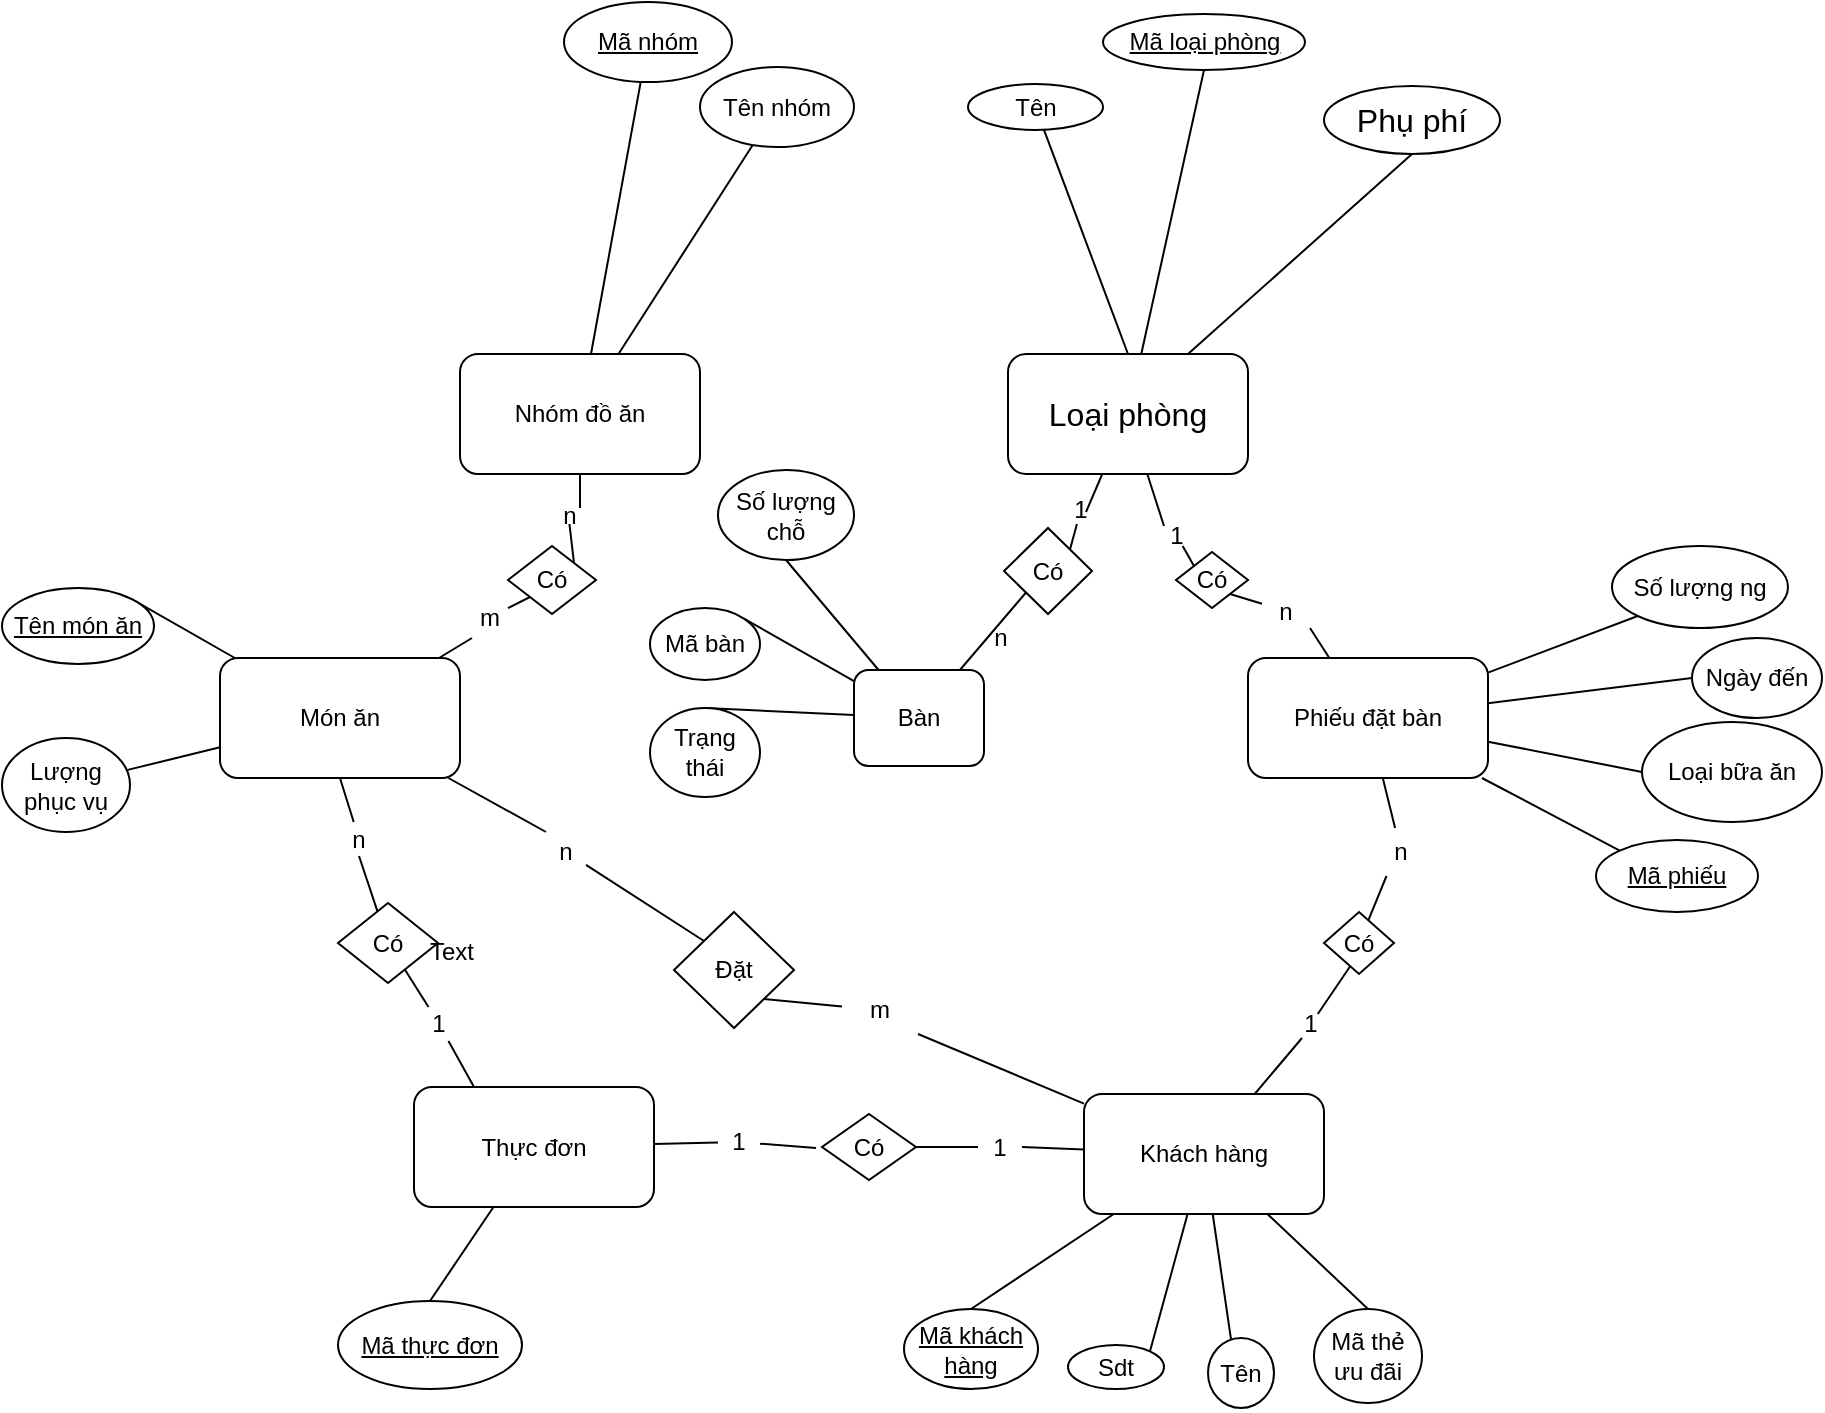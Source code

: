 <mxfile version="22.0.8" type="github">
  <diagram name="Trang-1" id="mt7oFHiJeuO51yZDCgaq">
    <mxGraphModel dx="1391" dy="1171" grid="0" gridSize="10" guides="1" tooltips="1" connect="1" arrows="1" fold="1" page="0" pageScale="1" pageWidth="827" pageHeight="1169" math="0" shadow="0">
      <root>
        <mxCell id="0" />
        <mxCell id="1" parent="0" />
        <mxCell id="oiQ_zvyc4pcT-CEGpvRY-66" value="n" style="text;html=1;strokeColor=none;fillColor=none;align=center;verticalAlign=middle;whiteSpace=wrap;rounded=0;fontSize=12;fontFamily=Helvetica;fontColor=default;" vertex="1" parent="1">
          <mxGeometry x="145.5" y="-4" width="17" height="15" as="geometry" />
        </mxCell>
        <mxCell id="oiQ_zvyc4pcT-CEGpvRY-16" style="edgeStyle=none;shape=connector;rounded=0;orthogonalLoop=1;jettySize=auto;html=1;entryX=0.5;entryY=1;entryDx=0;entryDy=0;labelBackgroundColor=default;strokeColor=default;align=center;verticalAlign=middle;fontFamily=Helvetica;fontSize=12;fontColor=default;endArrow=none;endFill=0;startSize=8;endSize=8;" edge="1" parent="1" source="oiQ_zvyc4pcT-CEGpvRY-12" target="oiQ_zvyc4pcT-CEGpvRY-14">
          <mxGeometry relative="1" as="geometry" />
        </mxCell>
        <mxCell id="oiQ_zvyc4pcT-CEGpvRY-18" style="edgeStyle=none;shape=connector;rounded=0;orthogonalLoop=1;jettySize=auto;html=1;entryX=0.5;entryY=0;entryDx=0;entryDy=0;labelBackgroundColor=default;strokeColor=default;align=center;verticalAlign=middle;fontFamily=Helvetica;fontSize=12;fontColor=default;endArrow=none;endFill=0;startSize=8;endSize=8;" edge="1" parent="1" source="oiQ_zvyc4pcT-CEGpvRY-12" target="oiQ_zvyc4pcT-CEGpvRY-17">
          <mxGeometry relative="1" as="geometry" />
        </mxCell>
        <mxCell id="oiQ_zvyc4pcT-CEGpvRY-21" style="edgeStyle=none;shape=connector;rounded=0;orthogonalLoop=1;jettySize=auto;html=1;labelBackgroundColor=default;strokeColor=default;align=center;verticalAlign=middle;fontFamily=Helvetica;fontSize=12;fontColor=default;endArrow=none;endFill=0;startSize=8;endSize=8;entryX=1;entryY=1;entryDx=0;entryDy=0;" edge="1" parent="1" source="oiQ_zvyc4pcT-CEGpvRY-12" target="oiQ_zvyc4pcT-CEGpvRY-19">
          <mxGeometry relative="1" as="geometry">
            <mxPoint x="137" y="-16" as="targetPoint" />
          </mxGeometry>
        </mxCell>
        <mxCell id="oiQ_zvyc4pcT-CEGpvRY-12" value="Bàn" style="rounded=1;whiteSpace=wrap;html=1;fontFamily=Helvetica;fontSize=12;fontColor=default;" vertex="1" parent="1">
          <mxGeometry x="81" y="20" width="65" height="48" as="geometry" />
        </mxCell>
        <mxCell id="g8IIa9dRJNMnUPB34h86-68" style="edgeStyle=none;shape=connector;rounded=0;orthogonalLoop=1;jettySize=auto;html=1;entryX=0;entryY=0;entryDx=0;entryDy=0;labelBackgroundColor=default;strokeColor=default;align=center;verticalAlign=middle;fontFamily=Helvetica;fontSize=12;fontColor=default;endArrow=none;endFill=0;startSize=8;endSize=8;" edge="1" parent="1" source="oiQ_zvyc4pcT-CEGpvRY-29" target="g8IIa9dRJNMnUPB34h86-67">
          <mxGeometry relative="1" as="geometry" />
        </mxCell>
        <mxCell id="oiQ_zvyc4pcT-CEGpvRY-20" style="edgeStyle=none;shape=connector;rounded=0;orthogonalLoop=1;jettySize=auto;html=1;entryX=0;entryY=0;entryDx=0;entryDy=0;labelBackgroundColor=default;strokeColor=default;align=center;verticalAlign=middle;fontFamily=Helvetica;fontSize=12;fontColor=default;endArrow=none;endFill=0;startSize=8;endSize=8;" edge="1" parent="1" source="oiQ_zvyc4pcT-CEGpvRY-70" target="oiQ_zvyc4pcT-CEGpvRY-19">
          <mxGeometry relative="1" as="geometry">
            <Array as="points" />
          </mxGeometry>
        </mxCell>
        <mxCell id="oiQ_zvyc4pcT-CEGpvRY-28" style="edgeStyle=none;shape=connector;rounded=0;orthogonalLoop=1;jettySize=auto;html=1;entryX=0.5;entryY=1;entryDx=0;entryDy=0;labelBackgroundColor=default;strokeColor=default;align=center;verticalAlign=middle;fontFamily=Helvetica;fontSize=12;fontColor=default;endArrow=none;endFill=0;startSize=8;endSize=8;" edge="1" parent="1" source="g8IIa9dRJNMnUPB34h86-3" target="g8IIa9dRJNMnUPB34h86-24">
          <mxGeometry relative="1" as="geometry" />
        </mxCell>
        <mxCell id="g8IIa9dRJNMnUPB34h86-3" value="Loại phòng" style="rounded=1;whiteSpace=wrap;html=1;fontSize=16;" vertex="1" parent="1">
          <mxGeometry x="158" y="-138" width="120" height="60" as="geometry" />
        </mxCell>
        <mxCell id="g8IIa9dRJNMnUPB34h86-16" style="rounded=0;orthogonalLoop=1;jettySize=auto;html=1;fontSize=12;startSize=8;endSize=8;exitX=0.5;exitY=1;exitDx=0;exitDy=0;entryX=0.75;entryY=0;entryDx=0;entryDy=0;endArrow=none;endFill=0;" edge="1" parent="1" source="g8IIa9dRJNMnUPB34h86-14" target="g8IIa9dRJNMnUPB34h86-3">
          <mxGeometry relative="1" as="geometry">
            <mxPoint x="259.544" y="-231.0" as="sourcePoint" />
            <mxPoint x="231.002" y="-139.89" as="targetPoint" />
          </mxGeometry>
        </mxCell>
        <mxCell id="g8IIa9dRJNMnUPB34h86-14" value="Phụ phí" style="ellipse;whiteSpace=wrap;html=1;fontSize=16;" vertex="1" parent="1">
          <mxGeometry x="316" y="-272" width="88" height="34" as="geometry" />
        </mxCell>
        <mxCell id="g8IIa9dRJNMnUPB34h86-48" style="edgeStyle=none;shape=connector;rounded=0;orthogonalLoop=1;jettySize=auto;html=1;entryX=0.5;entryY=0;entryDx=0;entryDy=0;labelBackgroundColor=default;strokeColor=default;align=center;verticalAlign=middle;fontFamily=Helvetica;fontSize=12;fontColor=default;endArrow=none;endFill=0;startSize=8;endSize=8;" edge="1" parent="1" source="g8IIa9dRJNMnUPB34h86-18" target="g8IIa9dRJNMnUPB34h86-43">
          <mxGeometry relative="1" as="geometry" />
        </mxCell>
        <mxCell id="g8IIa9dRJNMnUPB34h86-49" style="edgeStyle=none;shape=connector;rounded=0;orthogonalLoop=1;jettySize=auto;html=1;labelBackgroundColor=default;strokeColor=default;align=center;verticalAlign=middle;fontFamily=Helvetica;fontSize=12;fontColor=default;endArrow=none;endFill=0;startSize=8;endSize=8;entryX=1;entryY=0;entryDx=0;entryDy=0;" edge="1" parent="1" source="g8IIa9dRJNMnUPB34h86-18" target="g8IIa9dRJNMnUPB34h86-42">
          <mxGeometry relative="1" as="geometry">
            <mxPoint x="168" y="287" as="targetPoint" />
          </mxGeometry>
        </mxCell>
        <mxCell id="g8IIa9dRJNMnUPB34h86-50" style="edgeStyle=none;shape=connector;rounded=0;orthogonalLoop=1;jettySize=auto;html=1;entryX=0.5;entryY=0;entryDx=0;entryDy=0;labelBackgroundColor=default;strokeColor=default;align=center;verticalAlign=middle;fontFamily=Helvetica;fontSize=12;fontColor=default;endArrow=none;endFill=0;startSize=8;endSize=8;" edge="1" parent="1" source="g8IIa9dRJNMnUPB34h86-18" target="g8IIa9dRJNMnUPB34h86-47">
          <mxGeometry relative="1" as="geometry" />
        </mxCell>
        <mxCell id="g8IIa9dRJNMnUPB34h86-62" style="edgeStyle=none;shape=connector;rounded=0;orthogonalLoop=1;jettySize=auto;html=1;entryX=0.5;entryY=0;entryDx=0;entryDy=0;labelBackgroundColor=default;strokeColor=default;align=center;verticalAlign=middle;fontFamily=Helvetica;fontSize=12;fontColor=default;endArrow=none;endFill=0;startSize=8;endSize=8;" edge="1" parent="1" source="g8IIa9dRJNMnUPB34h86-18" target="g8IIa9dRJNMnUPB34h86-61">
          <mxGeometry relative="1" as="geometry" />
        </mxCell>
        <mxCell id="g8IIa9dRJNMnUPB34h86-66" style="edgeStyle=none;shape=connector;rounded=0;orthogonalLoop=1;jettySize=auto;html=1;entryX=1;entryY=0;entryDx=0;entryDy=0;labelBackgroundColor=default;strokeColor=default;align=center;verticalAlign=middle;fontFamily=Helvetica;fontSize=12;fontColor=default;endArrow=none;endFill=0;startSize=8;endSize=8;" edge="1" parent="1" source="oiQ_zvyc4pcT-CEGpvRY-35" target="g8IIa9dRJNMnUPB34h86-63">
          <mxGeometry relative="1" as="geometry" />
        </mxCell>
        <mxCell id="oiQ_zvyc4pcT-CEGpvRY-11" style="edgeStyle=none;shape=connector;rounded=0;orthogonalLoop=1;jettySize=auto;html=1;entryX=1;entryY=0.5;entryDx=0;entryDy=0;labelBackgroundColor=default;strokeColor=default;align=center;verticalAlign=middle;fontFamily=Helvetica;fontSize=12;fontColor=default;endArrow=none;endFill=0;startSize=8;endSize=8;" edge="1" parent="1" source="oiQ_zvyc4pcT-CEGpvRY-56" target="oiQ_zvyc4pcT-CEGpvRY-9">
          <mxGeometry relative="1" as="geometry" />
        </mxCell>
        <mxCell id="oiQ_zvyc4pcT-CEGpvRY-25" style="edgeStyle=none;shape=connector;rounded=0;orthogonalLoop=1;jettySize=auto;html=1;entryX=1;entryY=1;entryDx=0;entryDy=0;labelBackgroundColor=default;strokeColor=default;align=center;verticalAlign=middle;fontFamily=Helvetica;fontSize=12;fontColor=default;endArrow=none;endFill=0;startSize=8;endSize=8;" edge="1" parent="1" source="oiQ_zvyc4pcT-CEGpvRY-46" target="oiQ_zvyc4pcT-CEGpvRY-23">
          <mxGeometry relative="1" as="geometry" />
        </mxCell>
        <mxCell id="g8IIa9dRJNMnUPB34h86-18" value="Khách hàng" style="rounded=1;whiteSpace=wrap;html=1;fontFamily=Helvetica;fontSize=12;fontColor=default;" vertex="1" parent="1">
          <mxGeometry x="196" y="232" width="120" height="60" as="geometry" />
        </mxCell>
        <mxCell id="g8IIa9dRJNMnUPB34h86-55" style="edgeStyle=none;shape=connector;rounded=0;orthogonalLoop=1;jettySize=auto;html=1;entryX=0;entryY=1;entryDx=0;entryDy=0;labelBackgroundColor=default;strokeColor=default;align=center;verticalAlign=middle;fontFamily=Helvetica;fontSize=12;fontColor=default;endArrow=none;endFill=0;startSize=8;endSize=8;" edge="1" parent="1" source="g8IIa9dRJNMnUPB34h86-19" target="g8IIa9dRJNMnUPB34h86-52">
          <mxGeometry relative="1" as="geometry" />
        </mxCell>
        <mxCell id="g8IIa9dRJNMnUPB34h86-56" style="edgeStyle=none;shape=connector;rounded=0;orthogonalLoop=1;jettySize=auto;html=1;entryX=0;entryY=0.5;entryDx=0;entryDy=0;labelBackgroundColor=default;strokeColor=default;align=center;verticalAlign=middle;fontFamily=Helvetica;fontSize=12;fontColor=default;endArrow=none;endFill=0;startSize=8;endSize=8;" edge="1" parent="1" source="g8IIa9dRJNMnUPB34h86-19" target="g8IIa9dRJNMnUPB34h86-51">
          <mxGeometry relative="1" as="geometry" />
        </mxCell>
        <mxCell id="g8IIa9dRJNMnUPB34h86-57" style="edgeStyle=none;shape=connector;rounded=0;orthogonalLoop=1;jettySize=auto;html=1;entryX=0;entryY=0.5;entryDx=0;entryDy=0;labelBackgroundColor=default;strokeColor=default;align=center;verticalAlign=middle;fontFamily=Helvetica;fontSize=12;fontColor=default;endArrow=none;endFill=0;startSize=8;endSize=8;" edge="1" parent="1" source="g8IIa9dRJNMnUPB34h86-19" target="g8IIa9dRJNMnUPB34h86-54">
          <mxGeometry relative="1" as="geometry" />
        </mxCell>
        <mxCell id="g8IIa9dRJNMnUPB34h86-58" style="edgeStyle=none;shape=connector;rounded=0;orthogonalLoop=1;jettySize=auto;html=1;entryX=0;entryY=0;entryDx=0;entryDy=0;labelBackgroundColor=default;strokeColor=default;align=center;verticalAlign=middle;fontFamily=Helvetica;fontSize=12;fontColor=default;endArrow=none;endFill=0;startSize=8;endSize=8;" edge="1" parent="1" source="g8IIa9dRJNMnUPB34h86-19" target="g8IIa9dRJNMnUPB34h86-53">
          <mxGeometry relative="1" as="geometry" />
        </mxCell>
        <mxCell id="g8IIa9dRJNMnUPB34h86-69" style="edgeStyle=none;shape=connector;rounded=0;orthogonalLoop=1;jettySize=auto;html=1;entryX=1;entryY=1;entryDx=0;entryDy=0;labelBackgroundColor=default;strokeColor=default;align=center;verticalAlign=middle;fontFamily=Helvetica;fontSize=12;fontColor=default;endArrow=none;endFill=0;startSize=8;endSize=8;" edge="1" parent="1" source="oiQ_zvyc4pcT-CEGpvRY-32" target="g8IIa9dRJNMnUPB34h86-67">
          <mxGeometry relative="1" as="geometry" />
        </mxCell>
        <mxCell id="g8IIa9dRJNMnUPB34h86-19" value="Phiếu đặt bàn" style="rounded=1;whiteSpace=wrap;html=1;fontFamily=Helvetica;fontSize=12;fontColor=default;" vertex="1" parent="1">
          <mxGeometry x="278" y="14" width="120" height="60" as="geometry" />
        </mxCell>
        <mxCell id="oiQ_zvyc4pcT-CEGpvRY-3" style="edgeStyle=none;shape=connector;rounded=0;orthogonalLoop=1;jettySize=auto;html=1;entryX=1;entryY=0;entryDx=0;entryDy=0;labelBackgroundColor=default;strokeColor=default;align=center;verticalAlign=middle;fontFamily=Helvetica;fontSize=12;fontColor=default;endArrow=none;endFill=0;startSize=8;endSize=8;" edge="1" parent="1" source="oiQ_zvyc4pcT-CEGpvRY-60" target="oiQ_zvyc4pcT-CEGpvRY-1">
          <mxGeometry relative="1" as="geometry" />
        </mxCell>
        <mxCell id="g8IIa9dRJNMnUPB34h86-20" value="Nhóm đồ ăn" style="rounded=1;whiteSpace=wrap;html=1;fontFamily=Helvetica;fontSize=12;fontColor=default;" vertex="1" parent="1">
          <mxGeometry x="-116" y="-138" width="120" height="60" as="geometry" />
        </mxCell>
        <mxCell id="g8IIa9dRJNMnUPB34h86-40" style="edgeStyle=none;shape=connector;rounded=0;orthogonalLoop=1;jettySize=auto;html=1;labelBackgroundColor=default;strokeColor=default;align=center;verticalAlign=middle;fontFamily=Helvetica;fontSize=12;fontColor=default;endArrow=none;endFill=0;startSize=8;endSize=8;entryX=1;entryY=0;entryDx=0;entryDy=0;" edge="1" parent="1" source="g8IIa9dRJNMnUPB34h86-21" target="g8IIa9dRJNMnUPB34h86-35">
          <mxGeometry relative="1" as="geometry">
            <mxPoint x="-287" y="21" as="targetPoint" />
          </mxGeometry>
        </mxCell>
        <mxCell id="g8IIa9dRJNMnUPB34h86-41" style="edgeStyle=none;shape=connector;rounded=0;orthogonalLoop=1;jettySize=auto;html=1;labelBackgroundColor=default;strokeColor=default;align=center;verticalAlign=middle;fontFamily=Helvetica;fontSize=12;fontColor=default;endArrow=none;endFill=0;startSize=8;endSize=8;" edge="1" parent="1" source="g8IIa9dRJNMnUPB34h86-21" target="g8IIa9dRJNMnUPB34h86-37">
          <mxGeometry relative="1" as="geometry" />
        </mxCell>
        <mxCell id="oiQ_zvyc4pcT-CEGpvRY-2" style="edgeStyle=none;shape=connector;rounded=0;orthogonalLoop=1;jettySize=auto;html=1;entryX=0;entryY=1;entryDx=0;entryDy=0;labelBackgroundColor=default;strokeColor=default;align=center;verticalAlign=middle;fontFamily=Helvetica;fontSize=12;fontColor=default;endArrow=none;endFill=0;startSize=8;endSize=8;" edge="1" parent="1" source="oiQ_zvyc4pcT-CEGpvRY-63" target="oiQ_zvyc4pcT-CEGpvRY-1">
          <mxGeometry relative="1" as="geometry" />
        </mxCell>
        <mxCell id="oiQ_zvyc4pcT-CEGpvRY-24" style="edgeStyle=none;shape=connector;rounded=0;orthogonalLoop=1;jettySize=auto;html=1;entryX=0;entryY=0;entryDx=0;entryDy=0;labelBackgroundColor=default;strokeColor=default;align=center;verticalAlign=middle;fontFamily=Helvetica;fontSize=12;fontColor=default;endArrow=none;endFill=0;startSize=8;endSize=8;" edge="1" parent="1" source="oiQ_zvyc4pcT-CEGpvRY-48" target="oiQ_zvyc4pcT-CEGpvRY-23">
          <mxGeometry relative="1" as="geometry" />
        </mxCell>
        <mxCell id="g8IIa9dRJNMnUPB34h86-21" value="Món ăn" style="rounded=1;whiteSpace=wrap;html=1;fontFamily=Helvetica;fontSize=12;fontColor=default;" vertex="1" parent="1">
          <mxGeometry x="-236" y="14" width="120" height="60" as="geometry" />
        </mxCell>
        <mxCell id="g8IIa9dRJNMnUPB34h86-60" style="edgeStyle=none;shape=connector;rounded=0;orthogonalLoop=1;jettySize=auto;html=1;entryX=0.5;entryY=0;entryDx=0;entryDy=0;labelBackgroundColor=default;strokeColor=default;align=center;verticalAlign=middle;fontFamily=Helvetica;fontSize=12;fontColor=default;endArrow=none;endFill=0;startSize=8;endSize=8;" edge="1" parent="1" source="g8IIa9dRJNMnUPB34h86-22" target="g8IIa9dRJNMnUPB34h86-59">
          <mxGeometry relative="1" as="geometry" />
        </mxCell>
        <mxCell id="oiQ_zvyc4pcT-CEGpvRY-10" style="edgeStyle=none;shape=connector;rounded=0;orthogonalLoop=1;jettySize=auto;html=1;labelBackgroundColor=default;strokeColor=default;align=center;verticalAlign=middle;fontFamily=Helvetica;fontSize=12;fontColor=default;endArrow=none;endFill=0;startSize=8;endSize=8;" edge="1" parent="1" source="oiQ_zvyc4pcT-CEGpvRY-58">
          <mxGeometry relative="1" as="geometry">
            <mxPoint x="62" y="259" as="targetPoint" />
          </mxGeometry>
        </mxCell>
        <mxCell id="g8IIa9dRJNMnUPB34h86-22" value="Thực đơn" style="rounded=1;whiteSpace=wrap;html=1;fontFamily=Helvetica;fontSize=12;fontColor=default;" vertex="1" parent="1">
          <mxGeometry x="-139" y="228.5" width="120" height="60" as="geometry" />
        </mxCell>
        <mxCell id="g8IIa9dRJNMnUPB34h86-26" style="edgeStyle=none;shape=connector;rounded=0;orthogonalLoop=1;jettySize=auto;html=1;entryX=0.5;entryY=0;entryDx=0;entryDy=0;labelBackgroundColor=default;strokeColor=default;align=center;verticalAlign=middle;fontFamily=Helvetica;fontSize=12;fontColor=default;endArrow=none;endFill=0;startSize=8;endSize=8;" edge="1" parent="1" source="g8IIa9dRJNMnUPB34h86-23" target="g8IIa9dRJNMnUPB34h86-3">
          <mxGeometry relative="1" as="geometry" />
        </mxCell>
        <mxCell id="g8IIa9dRJNMnUPB34h86-23" value="Tên" style="ellipse;whiteSpace=wrap;html=1;fontFamily=Helvetica;fontSize=12;fontColor=default;" vertex="1" parent="1">
          <mxGeometry x="138" y="-273" width="67.5" height="23" as="geometry" />
        </mxCell>
        <mxCell id="g8IIa9dRJNMnUPB34h86-24" value="&lt;u&gt;Mã loại phòng&lt;/u&gt;" style="ellipse;whiteSpace=wrap;html=1;fontFamily=Helvetica;fontSize=12;fontColor=default;" vertex="1" parent="1">
          <mxGeometry x="205.5" y="-308" width="101" height="28" as="geometry" />
        </mxCell>
        <mxCell id="g8IIa9dRJNMnUPB34h86-30" style="edgeStyle=none;shape=connector;rounded=0;orthogonalLoop=1;jettySize=auto;html=1;labelBackgroundColor=default;strokeColor=default;align=center;verticalAlign=middle;fontFamily=Helvetica;fontSize=12;fontColor=default;endArrow=none;endFill=0;startSize=8;endSize=8;" edge="1" parent="1" source="g8IIa9dRJNMnUPB34h86-28" target="g8IIa9dRJNMnUPB34h86-20">
          <mxGeometry relative="1" as="geometry" />
        </mxCell>
        <mxCell id="g8IIa9dRJNMnUPB34h86-28" value="Tên nhóm" style="ellipse;whiteSpace=wrap;html=1;fontFamily=Helvetica;fontSize=12;fontColor=default;" vertex="1" parent="1">
          <mxGeometry x="4" y="-281.5" width="77" height="40" as="geometry" />
        </mxCell>
        <mxCell id="g8IIa9dRJNMnUPB34h86-34" style="edgeStyle=none;shape=connector;rounded=0;orthogonalLoop=1;jettySize=auto;html=1;labelBackgroundColor=default;strokeColor=default;align=center;verticalAlign=middle;fontFamily=Helvetica;fontSize=12;fontColor=default;endArrow=none;endFill=0;startSize=8;endSize=8;" edge="1" parent="1" source="g8IIa9dRJNMnUPB34h86-32" target="g8IIa9dRJNMnUPB34h86-20">
          <mxGeometry relative="1" as="geometry" />
        </mxCell>
        <mxCell id="g8IIa9dRJNMnUPB34h86-32" value="&lt;u&gt;Mã nhóm&lt;/u&gt;" style="ellipse;whiteSpace=wrap;html=1;fontFamily=Helvetica;fontSize=12;fontColor=default;" vertex="1" parent="1">
          <mxGeometry x="-64" y="-314" width="84" height="40" as="geometry" />
        </mxCell>
        <mxCell id="g8IIa9dRJNMnUPB34h86-35" value="&lt;u&gt;Tên món ăn&lt;/u&gt;" style="ellipse;whiteSpace=wrap;html=1;fontFamily=Helvetica;fontSize=12;fontColor=default;" vertex="1" parent="1">
          <mxGeometry x="-345" y="-21" width="76" height="38" as="geometry" />
        </mxCell>
        <mxCell id="g8IIa9dRJNMnUPB34h86-37" value="Lượng phục vụ" style="ellipse;whiteSpace=wrap;html=1;fontFamily=Helvetica;fontSize=12;fontColor=default;" vertex="1" parent="1">
          <mxGeometry x="-345" y="54" width="64" height="47" as="geometry" />
        </mxCell>
        <mxCell id="g8IIa9dRJNMnUPB34h86-42" value="Sdt" style="ellipse;whiteSpace=wrap;html=1;fontFamily=Helvetica;fontSize=12;fontColor=default;" vertex="1" parent="1">
          <mxGeometry x="188" y="357.5" width="48" height="22" as="geometry" />
        </mxCell>
        <mxCell id="g8IIa9dRJNMnUPB34h86-43" value="Tên" style="ellipse;whiteSpace=wrap;html=1;fontFamily=Helvetica;fontSize=12;fontColor=default;direction=west;" vertex="1" parent="1">
          <mxGeometry x="258" y="354" width="33" height="35" as="geometry" />
        </mxCell>
        <mxCell id="g8IIa9dRJNMnUPB34h86-47" value="Mã thẻ ưu đãi" style="ellipse;whiteSpace=wrap;html=1;fontFamily=Helvetica;fontSize=12;fontColor=default;" vertex="1" parent="1">
          <mxGeometry x="311" y="339.5" width="54" height="47" as="geometry" />
        </mxCell>
        <mxCell id="g8IIa9dRJNMnUPB34h86-51" value="Ngày đến" style="ellipse;whiteSpace=wrap;html=1;fontFamily=Helvetica;fontSize=12;fontColor=default;" vertex="1" parent="1">
          <mxGeometry x="500" y="4" width="65" height="40" as="geometry" />
        </mxCell>
        <mxCell id="g8IIa9dRJNMnUPB34h86-52" value="Số lượng ng" style="ellipse;whiteSpace=wrap;html=1;fontFamily=Helvetica;fontSize=12;fontColor=default;" vertex="1" parent="1">
          <mxGeometry x="460" y="-42" width="88" height="41" as="geometry" />
        </mxCell>
        <mxCell id="g8IIa9dRJNMnUPB34h86-53" value="&lt;u&gt;Mã phiếu&lt;/u&gt;" style="ellipse;whiteSpace=wrap;html=1;fontFamily=Helvetica;fontSize=12;fontColor=default;" vertex="1" parent="1">
          <mxGeometry x="452" y="105" width="81" height="36" as="geometry" />
        </mxCell>
        <mxCell id="g8IIa9dRJNMnUPB34h86-54" value="Loại bữa ăn" style="ellipse;whiteSpace=wrap;html=1;fontFamily=Helvetica;fontSize=12;fontColor=default;" vertex="1" parent="1">
          <mxGeometry x="475" y="46" width="90" height="50" as="geometry" />
        </mxCell>
        <mxCell id="g8IIa9dRJNMnUPB34h86-59" value="&lt;u&gt;Mã thực đơn&lt;/u&gt;" style="ellipse;whiteSpace=wrap;html=1;fontFamily=Helvetica;fontSize=12;fontColor=default;" vertex="1" parent="1">
          <mxGeometry x="-177" y="335.5" width="92" height="44" as="geometry" />
        </mxCell>
        <mxCell id="g8IIa9dRJNMnUPB34h86-61" value="&lt;u&gt;Mã khách hàng&lt;/u&gt;" style="ellipse;whiteSpace=wrap;html=1;fontFamily=Helvetica;fontSize=12;fontColor=default;" vertex="1" parent="1">
          <mxGeometry x="106" y="339.5" width="67" height="40" as="geometry" />
        </mxCell>
        <mxCell id="oiQ_zvyc4pcT-CEGpvRY-45" style="shape=connector;rounded=0;orthogonalLoop=1;jettySize=auto;html=1;entryX=0.25;entryY=1;entryDx=0;entryDy=0;labelBackgroundColor=default;strokeColor=default;align=center;verticalAlign=middle;fontFamily=Helvetica;fontSize=12;fontColor=default;endArrow=none;endFill=0;" edge="1" parent="1" source="g8IIa9dRJNMnUPB34h86-63" target="oiQ_zvyc4pcT-CEGpvRY-43">
          <mxGeometry relative="1" as="geometry" />
        </mxCell>
        <mxCell id="g8IIa9dRJNMnUPB34h86-63" value="Có" style="rhombus;whiteSpace=wrap;html=1;fontFamily=Helvetica;fontSize=12;fontColor=default;" vertex="1" parent="1">
          <mxGeometry x="316" y="141" width="35" height="31" as="geometry" />
        </mxCell>
        <mxCell id="g8IIa9dRJNMnUPB34h86-67" value="Có" style="rhombus;whiteSpace=wrap;html=1;fontFamily=Helvetica;fontSize=12;fontColor=default;" vertex="1" parent="1">
          <mxGeometry x="242" y="-39" width="36" height="28" as="geometry" />
        </mxCell>
        <mxCell id="oiQ_zvyc4pcT-CEGpvRY-1" value="Có" style="rhombus;whiteSpace=wrap;html=1;fontFamily=Helvetica;fontSize=12;fontColor=default;" vertex="1" parent="1">
          <mxGeometry x="-92" y="-42" width="44" height="34" as="geometry" />
        </mxCell>
        <mxCell id="oiQ_zvyc4pcT-CEGpvRY-6" style="edgeStyle=none;shape=connector;rounded=0;orthogonalLoop=1;jettySize=auto;html=1;entryX=0.25;entryY=0;entryDx=0;entryDy=0;labelBackgroundColor=default;strokeColor=default;align=center;verticalAlign=middle;fontFamily=Helvetica;fontSize=12;fontColor=default;endArrow=none;endFill=0;startSize=8;endSize=8;" edge="1" parent="1" source="oiQ_zvyc4pcT-CEGpvRY-50" target="g8IIa9dRJNMnUPB34h86-22">
          <mxGeometry relative="1" as="geometry" />
        </mxCell>
        <mxCell id="oiQ_zvyc4pcT-CEGpvRY-7" style="edgeStyle=none;shape=connector;rounded=0;orthogonalLoop=1;jettySize=auto;html=1;entryX=0.5;entryY=1;entryDx=0;entryDy=0;labelBackgroundColor=default;strokeColor=default;align=center;verticalAlign=middle;fontFamily=Helvetica;fontSize=12;fontColor=default;endArrow=none;endFill=0;startSize=8;endSize=8;" edge="1" parent="1" source="oiQ_zvyc4pcT-CEGpvRY-53" target="g8IIa9dRJNMnUPB34h86-21">
          <mxGeometry relative="1" as="geometry" />
        </mxCell>
        <mxCell id="oiQ_zvyc4pcT-CEGpvRY-5" value="Có" style="rhombus;whiteSpace=wrap;html=1;fontFamily=Helvetica;fontSize=12;fontColor=default;" vertex="1" parent="1">
          <mxGeometry x="-177" y="136.5" width="50" height="40" as="geometry" />
        </mxCell>
        <mxCell id="oiQ_zvyc4pcT-CEGpvRY-9" value="Có" style="rhombus;whiteSpace=wrap;html=1;fontFamily=Helvetica;fontSize=12;fontColor=default;" vertex="1" parent="1">
          <mxGeometry x="65" y="242" width="47" height="33" as="geometry" />
        </mxCell>
        <mxCell id="oiQ_zvyc4pcT-CEGpvRY-15" style="edgeStyle=none;shape=connector;rounded=0;orthogonalLoop=1;jettySize=auto;html=1;entryX=1;entryY=0;entryDx=0;entryDy=0;labelBackgroundColor=default;strokeColor=default;align=center;verticalAlign=middle;fontFamily=Helvetica;fontSize=12;fontColor=default;endArrow=none;endFill=0;startSize=8;endSize=8;" edge="1" parent="1" source="oiQ_zvyc4pcT-CEGpvRY-12" target="oiQ_zvyc4pcT-CEGpvRY-13">
          <mxGeometry relative="1" as="geometry" />
        </mxCell>
        <mxCell id="oiQ_zvyc4pcT-CEGpvRY-13" value="Mã bàn" style="ellipse;whiteSpace=wrap;html=1;fontFamily=Helvetica;fontSize=12;fontColor=default;" vertex="1" parent="1">
          <mxGeometry x="-21" y="-11" width="55" height="36" as="geometry" />
        </mxCell>
        <mxCell id="oiQ_zvyc4pcT-CEGpvRY-14" value="Số lượng chỗ" style="ellipse;whiteSpace=wrap;html=1;fontFamily=Helvetica;fontSize=12;fontColor=default;movable=1;resizable=1;rotatable=1;deletable=1;editable=1;locked=0;connectable=1;" vertex="1" parent="1">
          <mxGeometry x="13" y="-80" width="68" height="45" as="geometry" />
        </mxCell>
        <mxCell id="oiQ_zvyc4pcT-CEGpvRY-17" value="Trạng thái" style="ellipse;whiteSpace=wrap;html=1;fontFamily=Helvetica;fontSize=12;fontColor=default;" vertex="1" parent="1">
          <mxGeometry x="-21" y="39" width="55" height="44.5" as="geometry" />
        </mxCell>
        <mxCell id="oiQ_zvyc4pcT-CEGpvRY-19" value="Có" style="rhombus;whiteSpace=wrap;html=1;fontFamily=Helvetica;fontSize=12;fontColor=default;direction=south;" vertex="1" parent="1">
          <mxGeometry x="156" y="-51" width="44" height="43" as="geometry" />
        </mxCell>
        <mxCell id="oiQ_zvyc4pcT-CEGpvRY-23" value="Đặt" style="rhombus;whiteSpace=wrap;html=1;fontFamily=Helvetica;fontSize=12;fontColor=default;" vertex="1" parent="1">
          <mxGeometry x="-9" y="141" width="60" height="58" as="geometry" />
        </mxCell>
        <mxCell id="oiQ_zvyc4pcT-CEGpvRY-30" value="" style="edgeStyle=none;shape=connector;rounded=0;orthogonalLoop=1;jettySize=auto;html=1;entryX=0;entryY=0;entryDx=0;entryDy=0;labelBackgroundColor=default;strokeColor=default;align=center;verticalAlign=middle;fontFamily=Helvetica;fontSize=12;fontColor=default;endArrow=none;endFill=0;startSize=8;endSize=8;" edge="1" parent="1" source="g8IIa9dRJNMnUPB34h86-3" target="oiQ_zvyc4pcT-CEGpvRY-29">
          <mxGeometry relative="1" as="geometry">
            <mxPoint x="240" y="-78" as="sourcePoint" />
            <mxPoint x="269" y="-39" as="targetPoint" />
          </mxGeometry>
        </mxCell>
        <mxCell id="oiQ_zvyc4pcT-CEGpvRY-29" value="1&lt;br&gt;" style="text;html=1;strokeColor=none;fillColor=none;align=center;verticalAlign=middle;whiteSpace=wrap;rounded=0;" vertex="1" parent="1">
          <mxGeometry x="236" y="-52" width="13" height="10" as="geometry" />
        </mxCell>
        <mxCell id="oiQ_zvyc4pcT-CEGpvRY-33" value="" style="edgeStyle=none;shape=connector;rounded=0;orthogonalLoop=1;jettySize=auto;html=1;entryX=1;entryY=1;entryDx=0;entryDy=0;labelBackgroundColor=default;strokeColor=default;align=center;verticalAlign=middle;fontFamily=Helvetica;fontSize=12;fontColor=default;endArrow=none;endFill=0;startSize=8;endSize=8;" edge="1" parent="1" source="g8IIa9dRJNMnUPB34h86-19" target="oiQ_zvyc4pcT-CEGpvRY-32">
          <mxGeometry relative="1" as="geometry">
            <mxPoint x="316" y="14" as="sourcePoint" />
            <mxPoint x="287" y="-25" as="targetPoint" />
          </mxGeometry>
        </mxCell>
        <mxCell id="oiQ_zvyc4pcT-CEGpvRY-32" value="n" style="text;html=1;strokeColor=none;fillColor=none;align=center;verticalAlign=middle;whiteSpace=wrap;rounded=0;fontSize=12;fontFamily=Helvetica;fontColor=default;rotation=0;" vertex="1" parent="1">
          <mxGeometry x="285" y="-18" width="24" height="17" as="geometry" />
        </mxCell>
        <mxCell id="oiQ_zvyc4pcT-CEGpvRY-36" value="" style="edgeStyle=none;shape=connector;rounded=0;orthogonalLoop=1;jettySize=auto;html=1;labelBackgroundColor=default;strokeColor=default;align=center;verticalAlign=middle;fontFamily=Helvetica;fontSize=12;fontColor=default;endArrow=none;endFill=0;startSize=8;endSize=8;" edge="1" parent="1" source="g8IIa9dRJNMnUPB34h86-18">
          <mxGeometry relative="1" as="geometry">
            <mxPoint x="279" y="232" as="sourcePoint" />
            <mxPoint x="305" y="204" as="targetPoint" />
          </mxGeometry>
        </mxCell>
        <mxCell id="oiQ_zvyc4pcT-CEGpvRY-35" value="1" style="text;html=1;strokeColor=none;fillColor=none;align=center;verticalAlign=middle;whiteSpace=wrap;rounded=0;fontSize=12;fontFamily=Helvetica;fontColor=default;" vertex="1" parent="1">
          <mxGeometry x="295" y="192" width="29" height="10" as="geometry" />
        </mxCell>
        <mxCell id="oiQ_zvyc4pcT-CEGpvRY-44" value="" style="rounded=0;orthogonalLoop=1;jettySize=auto;html=1;fontFamily=Helvetica;fontSize=12;fontColor=default;endArrow=none;endFill=0;" edge="1" parent="1" source="g8IIa9dRJNMnUPB34h86-19" target="oiQ_zvyc4pcT-CEGpvRY-43">
          <mxGeometry relative="1" as="geometry">
            <mxPoint x="335" y="74" as="sourcePoint" />
            <mxPoint x="332" y="104" as="targetPoint" />
            <Array as="points" />
          </mxGeometry>
        </mxCell>
        <mxCell id="oiQ_zvyc4pcT-CEGpvRY-43" value="n" style="text;html=1;strokeColor=none;fillColor=none;align=center;verticalAlign=middle;whiteSpace=wrap;rounded=0;fontSize=12;fontFamily=Helvetica;fontColor=default;" vertex="1" parent="1">
          <mxGeometry x="340" y="99" width="29" height="24" as="geometry" />
        </mxCell>
        <mxCell id="oiQ_zvyc4pcT-CEGpvRY-47" value="" style="edgeStyle=none;shape=connector;rounded=0;orthogonalLoop=1;jettySize=auto;html=1;entryX=1;entryY=1;entryDx=0;entryDy=0;labelBackgroundColor=default;strokeColor=default;align=center;verticalAlign=middle;fontFamily=Helvetica;fontSize=12;fontColor=default;endArrow=none;endFill=0;startSize=8;endSize=8;" edge="1" parent="1" source="g8IIa9dRJNMnUPB34h86-18" target="oiQ_zvyc4pcT-CEGpvRY-46">
          <mxGeometry relative="1" as="geometry">
            <mxPoint x="196" y="241" as="sourcePoint" />
            <mxPoint x="36" y="185" as="targetPoint" />
          </mxGeometry>
        </mxCell>
        <mxCell id="oiQ_zvyc4pcT-CEGpvRY-46" value="m" style="text;html=1;strokeColor=none;fillColor=none;align=center;verticalAlign=middle;whiteSpace=wrap;rounded=0;fontSize=12;fontFamily=Helvetica;fontColor=default;" vertex="1" parent="1">
          <mxGeometry x="75" y="178" width="38" height="24" as="geometry" />
        </mxCell>
        <mxCell id="oiQ_zvyc4pcT-CEGpvRY-49" value="" style="edgeStyle=none;shape=connector;rounded=0;orthogonalLoop=1;jettySize=auto;html=1;entryX=0;entryY=0;entryDx=0;entryDy=0;labelBackgroundColor=default;strokeColor=default;align=center;verticalAlign=middle;fontFamily=Helvetica;fontSize=12;fontColor=default;endArrow=none;endFill=0;startSize=8;endSize=8;" edge="1" parent="1" source="g8IIa9dRJNMnUPB34h86-21" target="oiQ_zvyc4pcT-CEGpvRY-48">
          <mxGeometry relative="1" as="geometry">
            <mxPoint x="-127" y="74" as="sourcePoint" />
            <mxPoint x="6" y="156" as="targetPoint" />
          </mxGeometry>
        </mxCell>
        <mxCell id="oiQ_zvyc4pcT-CEGpvRY-48" value="n" style="text;html=1;strokeColor=none;fillColor=none;align=center;verticalAlign=middle;whiteSpace=wrap;rounded=0;fontSize=12;fontFamily=Helvetica;fontColor=default;" vertex="1" parent="1">
          <mxGeometry x="-73" y="101" width="20" height="20" as="geometry" />
        </mxCell>
        <mxCell id="oiQ_zvyc4pcT-CEGpvRY-51" value="" style="edgeStyle=none;shape=connector;rounded=0;orthogonalLoop=1;jettySize=auto;html=1;entryX=0.25;entryY=0;entryDx=0;entryDy=0;labelBackgroundColor=default;strokeColor=default;align=center;verticalAlign=middle;fontFamily=Helvetica;fontSize=12;fontColor=default;endArrow=none;endFill=0;startSize=8;endSize=8;" edge="1" parent="1" source="oiQ_zvyc4pcT-CEGpvRY-5" target="oiQ_zvyc4pcT-CEGpvRY-50">
          <mxGeometry relative="1" as="geometry">
            <mxPoint x="-144" y="170" as="sourcePoint" />
            <mxPoint x="-109" y="229" as="targetPoint" />
          </mxGeometry>
        </mxCell>
        <mxCell id="oiQ_zvyc4pcT-CEGpvRY-50" value="1" style="text;html=1;strokeColor=none;fillColor=none;align=center;verticalAlign=middle;whiteSpace=wrap;rounded=0;fontSize=12;fontFamily=Helvetica;fontColor=default;" vertex="1" parent="1">
          <mxGeometry x="-137" y="188.5" width="21" height="17" as="geometry" />
        </mxCell>
        <mxCell id="oiQ_zvyc4pcT-CEGpvRY-52" value="Text" style="text;html=1;strokeColor=none;fillColor=none;align=center;verticalAlign=middle;whiteSpace=wrap;rounded=0;fontSize=12;fontFamily=Helvetica;fontColor=default;" vertex="1" parent="1">
          <mxGeometry x="-150" y="146" width="60" height="30" as="geometry" />
        </mxCell>
        <mxCell id="oiQ_zvyc4pcT-CEGpvRY-54" value="" style="edgeStyle=none;shape=connector;rounded=0;orthogonalLoop=1;jettySize=auto;html=1;entryX=0.5;entryY=1;entryDx=0;entryDy=0;labelBackgroundColor=default;strokeColor=default;align=center;verticalAlign=middle;fontFamily=Helvetica;fontSize=12;fontColor=default;endArrow=none;endFill=0;startSize=8;endSize=8;" edge="1" parent="1" source="oiQ_zvyc4pcT-CEGpvRY-5" target="oiQ_zvyc4pcT-CEGpvRY-53">
          <mxGeometry relative="1" as="geometry">
            <mxPoint x="-157" y="140" as="sourcePoint" />
            <mxPoint x="-176" y="74" as="targetPoint" />
          </mxGeometry>
        </mxCell>
        <mxCell id="oiQ_zvyc4pcT-CEGpvRY-53" value="n" style="text;html=1;strokeColor=none;fillColor=none;align=center;verticalAlign=middle;whiteSpace=wrap;rounded=0;fontSize=12;fontFamily=Helvetica;fontColor=default;" vertex="1" parent="1">
          <mxGeometry x="-175" y="96" width="17" height="17" as="geometry" />
        </mxCell>
        <mxCell id="oiQ_zvyc4pcT-CEGpvRY-57" value="" style="edgeStyle=none;shape=connector;rounded=0;orthogonalLoop=1;jettySize=auto;html=1;entryX=1;entryY=0.5;entryDx=0;entryDy=0;labelBackgroundColor=default;strokeColor=default;align=center;verticalAlign=middle;fontFamily=Helvetica;fontSize=12;fontColor=default;endArrow=none;endFill=0;startSize=8;endSize=8;" edge="1" parent="1" source="g8IIa9dRJNMnUPB34h86-18" target="oiQ_zvyc4pcT-CEGpvRY-56">
          <mxGeometry relative="1" as="geometry">
            <mxPoint x="196" y="261" as="sourcePoint" />
            <mxPoint x="112" y="259" as="targetPoint" />
          </mxGeometry>
        </mxCell>
        <mxCell id="oiQ_zvyc4pcT-CEGpvRY-56" value="1" style="text;html=1;strokeColor=none;fillColor=none;align=center;verticalAlign=middle;whiteSpace=wrap;rounded=0;fontSize=12;fontFamily=Helvetica;fontColor=default;" vertex="1" parent="1">
          <mxGeometry x="143" y="248.5" width="22" height="20" as="geometry" />
        </mxCell>
        <mxCell id="oiQ_zvyc4pcT-CEGpvRY-59" value="" style="edgeStyle=none;shape=connector;rounded=0;orthogonalLoop=1;jettySize=auto;html=1;labelBackgroundColor=default;strokeColor=default;align=center;verticalAlign=middle;fontFamily=Helvetica;fontSize=12;fontColor=default;endArrow=none;endFill=0;startSize=8;endSize=8;" edge="1" parent="1" source="g8IIa9dRJNMnUPB34h86-22" target="oiQ_zvyc4pcT-CEGpvRY-58">
          <mxGeometry relative="1" as="geometry">
            <mxPoint x="-19" y="259" as="sourcePoint" />
            <mxPoint x="62" y="259" as="targetPoint" />
          </mxGeometry>
        </mxCell>
        <mxCell id="oiQ_zvyc4pcT-CEGpvRY-58" value="1" style="text;html=1;strokeColor=none;fillColor=none;align=center;verticalAlign=middle;whiteSpace=wrap;rounded=0;fontSize=12;fontFamily=Helvetica;fontColor=default;" vertex="1" parent="1">
          <mxGeometry x="13" y="246" width="21" height="20" as="geometry" />
        </mxCell>
        <mxCell id="oiQ_zvyc4pcT-CEGpvRY-61" value="" style="edgeStyle=none;shape=connector;rounded=0;orthogonalLoop=1;jettySize=auto;html=1;entryX=1;entryY=0;entryDx=0;entryDy=0;labelBackgroundColor=default;strokeColor=default;align=center;verticalAlign=middle;fontFamily=Helvetica;fontSize=12;fontColor=default;endArrow=none;endFill=0;startSize=8;endSize=8;" edge="1" parent="1" source="g8IIa9dRJNMnUPB34h86-20" target="oiQ_zvyc4pcT-CEGpvRY-60">
          <mxGeometry relative="1" as="geometry">
            <mxPoint x="-57" y="-78" as="sourcePoint" />
            <mxPoint x="-59" y="-33" as="targetPoint" />
          </mxGeometry>
        </mxCell>
        <mxCell id="oiQ_zvyc4pcT-CEGpvRY-60" value="n" style="text;html=1;strokeColor=none;fillColor=none;align=center;verticalAlign=middle;whiteSpace=wrap;rounded=0;fontSize=12;fontFamily=Helvetica;fontColor=default;" vertex="1" parent="1">
          <mxGeometry x="-67.5" y="-61" width="11.5" height="8" as="geometry" />
        </mxCell>
        <mxCell id="oiQ_zvyc4pcT-CEGpvRY-64" value="" style="edgeStyle=none;shape=connector;rounded=0;orthogonalLoop=1;jettySize=auto;html=1;entryX=0;entryY=1;entryDx=0;entryDy=0;labelBackgroundColor=default;strokeColor=default;align=center;verticalAlign=middle;fontFamily=Helvetica;fontSize=12;fontColor=default;endArrow=none;endFill=0;startSize=8;endSize=8;" edge="1" parent="1" source="g8IIa9dRJNMnUPB34h86-21" target="oiQ_zvyc4pcT-CEGpvRY-63">
          <mxGeometry relative="1" as="geometry">
            <mxPoint x="-129" y="14" as="sourcePoint" />
            <mxPoint x="-81" y="-16" as="targetPoint" />
          </mxGeometry>
        </mxCell>
        <mxCell id="oiQ_zvyc4pcT-CEGpvRY-63" value="m" style="text;html=1;strokeColor=none;fillColor=none;align=center;verticalAlign=middle;whiteSpace=wrap;rounded=0;fontSize=12;fontFamily=Helvetica;fontColor=default;" vertex="1" parent="1">
          <mxGeometry x="-110" y="-17" width="18" height="21" as="geometry" />
        </mxCell>
        <mxCell id="oiQ_zvyc4pcT-CEGpvRY-71" value="" style="edgeStyle=none;shape=connector;rounded=0;orthogonalLoop=1;jettySize=auto;html=1;entryX=0.692;entryY=0.6;entryDx=0;entryDy=0;labelBackgroundColor=default;strokeColor=default;align=center;verticalAlign=middle;fontFamily=Helvetica;fontSize=12;fontColor=default;endArrow=none;endFill=0;startSize=8;endSize=8;entryPerimeter=0;" edge="1" parent="1" source="g8IIa9dRJNMnUPB34h86-3" target="oiQ_zvyc4pcT-CEGpvRY-70">
          <mxGeometry relative="1" as="geometry">
            <mxPoint x="205" y="-78" as="sourcePoint" />
            <mxPoint x="189" y="-40" as="targetPoint" />
            <Array as="points">
              <mxPoint x="197" y="-59" />
            </Array>
          </mxGeometry>
        </mxCell>
        <mxCell id="oiQ_zvyc4pcT-CEGpvRY-70" value="1" style="text;html=1;strokeColor=none;fillColor=none;align=center;verticalAlign=middle;whiteSpace=wrap;rounded=0;fontSize=12;fontFamily=Helvetica;fontColor=default;" vertex="1" parent="1">
          <mxGeometry x="188" y="-68" width="13" height="15" as="geometry" />
        </mxCell>
      </root>
    </mxGraphModel>
  </diagram>
</mxfile>
